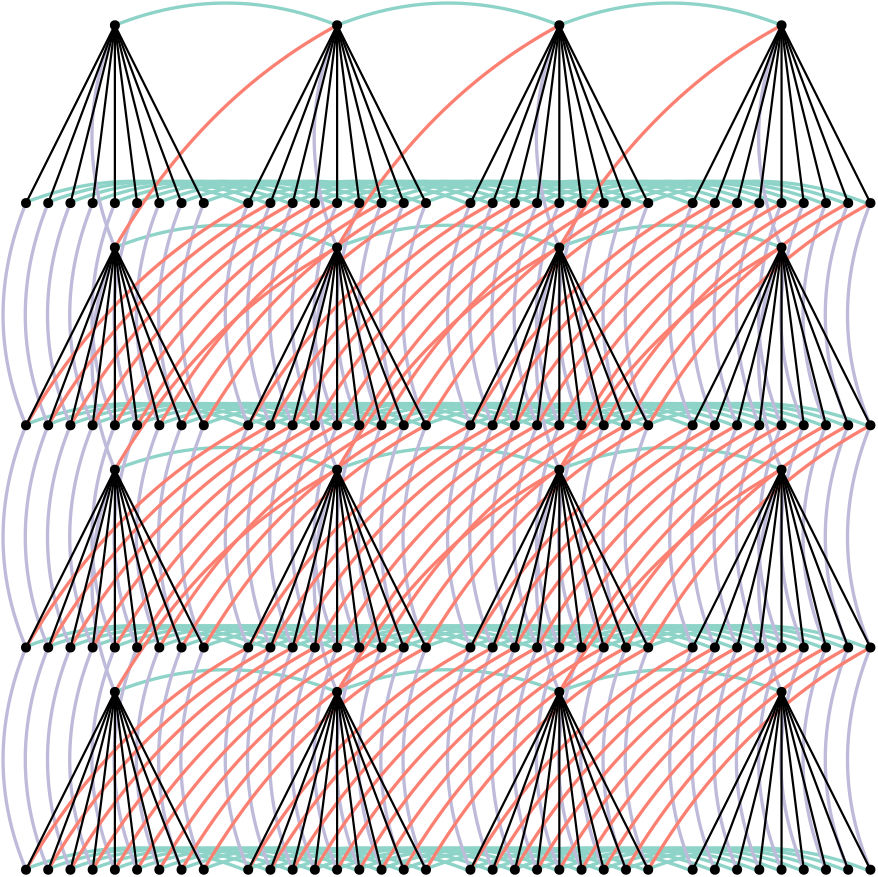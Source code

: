 <?xml version="1.0"?>
<!DOCTYPE ipe SYSTEM "ipe.dtd">
<ipe version="70218" creator="Ipe 7.2.18">
<info created="D:20201026074633" modified="D:20201028055546"/>
<ipestyle name="basic">
<symbol name="arrow/arc(spx)">
<path stroke="sym-stroke" fill="sym-stroke" pen="sym-pen">
0 0 m
-1 0.333 l
-1 -0.333 l
h
</path>
</symbol>
<symbol name="arrow/farc(spx)">
<path stroke="sym-stroke" fill="white" pen="sym-pen">
0 0 m
-1 0.333 l
-1 -0.333 l
h
</path>
</symbol>
<symbol name="arrow/ptarc(spx)">
<path stroke="sym-stroke" fill="sym-stroke" pen="sym-pen">
0 0 m
-1 0.333 l
-0.8 0 l
-1 -0.333 l
h
</path>
</symbol>
<symbol name="arrow/fptarc(spx)">
<path stroke="sym-stroke" fill="white" pen="sym-pen">
0 0 m
-1 0.333 l
-0.8 0 l
-1 -0.333 l
h
</path>
</symbol>
<symbol name="mark/circle(sx)" transformations="translations">
<path fill="sym-stroke">
0.6 0 0 0.6 0 0 e
0.4 0 0 0.4 0 0 e
</path>
</symbol>
<symbol name="mark/disk(sx)" transformations="translations">
<path fill="sym-stroke">
0.6 0 0 0.6 0 0 e
</path>
</symbol>
<symbol name="mark/fdisk(sfx)" transformations="translations">
<group>
<path fill="sym-fill">
0.5 0 0 0.5 0 0 e
</path>
<path fill="sym-stroke" fillrule="eofill">
0.6 0 0 0.6 0 0 e
0.4 0 0 0.4 0 0 e
</path>
</group>
</symbol>
<symbol name="mark/box(sx)" transformations="translations">
<path fill="sym-stroke" fillrule="eofill">
-0.6 -0.6 m
0.6 -0.6 l
0.6 0.6 l
-0.6 0.6 l
h
-0.4 -0.4 m
0.4 -0.4 l
0.4 0.4 l
-0.4 0.4 l
h
</path>
</symbol>
<symbol name="mark/square(sx)" transformations="translations">
<path fill="sym-stroke">
-0.6 -0.6 m
0.6 -0.6 l
0.6 0.6 l
-0.6 0.6 l
h
</path>
</symbol>
<symbol name="mark/fsquare(sfx)" transformations="translations">
<group>
<path fill="sym-fill">
-0.5 -0.5 m
0.5 -0.5 l
0.5 0.5 l
-0.5 0.5 l
h
</path>
<path fill="sym-stroke" fillrule="eofill">
-0.6 -0.6 m
0.6 -0.6 l
0.6 0.6 l
-0.6 0.6 l
h
-0.4 -0.4 m
0.4 -0.4 l
0.4 0.4 l
-0.4 0.4 l
h
</path>
</group>
</symbol>
<symbol name="mark/cross(sx)" transformations="translations">
<group>
<path fill="sym-stroke">
-0.43 -0.57 m
0.57 0.43 l
0.43 0.57 l
-0.57 -0.43 l
h
</path>
<path fill="sym-stroke">
-0.43 0.57 m
0.57 -0.43 l
0.43 -0.57 l
-0.57 0.43 l
h
</path>
</group>
</symbol>
<symbol name="arrow/fnormal(spx)">
<path stroke="sym-stroke" fill="white" pen="sym-pen">
0 0 m
-1 0.333 l
-1 -0.333 l
h
</path>
</symbol>
<symbol name="arrow/pointed(spx)">
<path stroke="sym-stroke" fill="sym-stroke" pen="sym-pen">
0 0 m
-1 0.333 l
-0.8 0 l
-1 -0.333 l
h
</path>
</symbol>
<symbol name="arrow/fpointed(spx)">
<path stroke="sym-stroke" fill="white" pen="sym-pen">
0 0 m
-1 0.333 l
-0.8 0 l
-1 -0.333 l
h
</path>
</symbol>
<symbol name="arrow/linear(spx)">
<path stroke="sym-stroke" pen="sym-pen">
-1 0.333 m
0 0 l
-1 -0.333 l
</path>
</symbol>
<symbol name="arrow/fdouble(spx)">
<path stroke="sym-stroke" fill="white" pen="sym-pen">
0 0 m
-1 0.333 l
-1 -0.333 l
h
-1 0 m
-2 0.333 l
-2 -0.333 l
h
</path>
</symbol>
<symbol name="arrow/double(spx)">
<path stroke="sym-stroke" fill="sym-stroke" pen="sym-pen">
0 0 m
-1 0.333 l
-1 -0.333 l
h
-1 0 m
-2 0.333 l
-2 -0.333 l
h
</path>
</symbol>
<symbol name="arrow/mid-normal(spx)">
<path stroke="sym-stroke" fill="sym-stroke" pen="sym-pen">
0.5 0 m
-0.5 0.333 l
-0.5 -0.333 l
h
</path>
</symbol>
<symbol name="arrow/mid-fnormal(spx)">
<path stroke="sym-stroke" fill="white" pen="sym-pen">
0.5 0 m
-0.5 0.333 l
-0.5 -0.333 l
h
</path>
</symbol>
<symbol name="arrow/mid-pointed(spx)">
<path stroke="sym-stroke" fill="sym-stroke" pen="sym-pen">
0.5 0 m
-0.5 0.333 l
-0.3 0 l
-0.5 -0.333 l
h
</path>
</symbol>
<symbol name="arrow/mid-fpointed(spx)">
<path stroke="sym-stroke" fill="white" pen="sym-pen">
0.5 0 m
-0.5 0.333 l
-0.3 0 l
-0.5 -0.333 l
h
</path>
</symbol>
<symbol name="arrow/mid-double(spx)">
<path stroke="sym-stroke" fill="sym-stroke" pen="sym-pen">
1 0 m
0 0.333 l
0 -0.333 l
h
0 0 m
-1 0.333 l
-1 -0.333 l
h
</path>
</symbol>
<symbol name="arrow/mid-fdouble(spx)">
<path stroke="sym-stroke" fill="white" pen="sym-pen">
1 0 m
0 0.333 l
0 -0.333 l
h
0 0 m
-1 0.333 l
-1 -0.333 l
h
</path>
</symbol>
<pen name="heavier" value="0.8"/>
<pen name="fat" value="1.2"/>
<pen name="ultrafat" value="2"/>
<symbolsize name="large" value="5"/>
<symbolsize name="small" value="2"/>
<symbolsize name="tiny" value="1.1"/>
<arrowsize name="large" value="10"/>
<arrowsize name="small" value="5"/>
<arrowsize name="tiny" value="3"/>
<color name="red" value="1 0 0"/>
<color name="blue" value="0 0 1"/>
<color name="green" value="0 1 0"/>
<color name="yellow" value="1 1 0"/>
<color name="orange" value="1 0.647 0"/>
<color name="gold" value="1 0.843 0"/>
<color name="purple" value="0.627 0.125 0.941"/>
<color name="gray" value="0.745"/>
<color name="brown" value="0.647 0.165 0.165"/>
<color name="navy" value="0 0 0.502"/>
<color name="pink" value="1 0.753 0.796"/>
<color name="seagreen" value="0.18 0.545 0.341"/>
<color name="turquoise" value="0.251 0.878 0.816"/>
<color name="violet" value="0.933 0.51 0.933"/>
<color name="darkblue" value="0 0 0.545"/>
<color name="darkcyan" value="0 0.545 0.545"/>
<color name="darkgray" value="0.663"/>
<color name="darkgreen" value="0 0.392 0"/>
<color name="darkmagenta" value="0.545 0 0.545"/>
<color name="darkorange" value="1 0.549 0"/>
<color name="darkred" value="0.545 0 0"/>
<color name="lightblue" value="0.678 0.847 0.902"/>
<color name="lightcyan" value="0.878 1 1"/>
<color name="lightgray" value="0.827"/>
<color name="lightgreen" value="0.565 0.933 0.565"/>
<color name="lightyellow" value="1 1 0.878"/>
<dashstyle name="dotted" value="[1 3] 0"/>
<dashstyle name="dashed" value="[4] 0"/>
<dashstyle name="dash dotted" value="[4 2 1 2] 0"/>
<dashstyle name="dash dot dotted" value="[4 2 1 2 1 2] 0"/>
<textsize name="large" value="\large"/>
<textsize name="small" value="\small"/>
<textsize name="tiny" value="\tiny"/>
<textsize name="Large" value="\Large"/>
<textsize name="LARGE" value="\LARGE"/>
<textsize name="huge" value="\huge"/>
<textsize name="Huge" value="\Huge"/>
<textsize name="footnote" value="\footnotesize"/>
<textstyle name="center" begin="\begin{center}" end="\end{center}"/>
<textstyle name="itemize" begin="\begin{itemize}" end="\end{itemize}"/>
<textstyle name="item" begin="\begin{itemize}\item{}" end="\end{itemize}"/>
<gridsize name="4 pts" value="4"/>
<gridsize name="8 pts (~3 mm)" value="8"/>
<gridsize name="16 pts (~6 mm)" value="16"/>
<gridsize name="32 pts (~12 mm)" value="32"/>
<gridsize name="10 pts (~3.5 mm)" value="10"/>
<gridsize name="20 pts (~7 mm)" value="20"/>
<gridsize name="14 pts (~5 mm)" value="14"/>
<gridsize name="28 pts (~10 mm)" value="28"/>
<gridsize name="56 pts (~20 mm)" value="56"/>
<anglesize name="90 deg" value="90"/>
<anglesize name="60 deg" value="60"/>
<anglesize name="45 deg" value="45"/>
<anglesize name="30 deg" value="30"/>
<anglesize name="22.5 deg" value="22.5"/>
<opacity name="10%" value="0.1"/>
<opacity name="30%" value="0.3"/>
<opacity name="50%" value="0.5"/>
<opacity name="75%" value="0.75"/>
<tiling name="falling" angle="-60" step="4" width="1"/>
<tiling name="rising" angle="30" step="4" width="1"/>
</ipestyle>
<ipestyle name="brew">
<pen name="fattyfatfat" value="4"/>
<color name="aliceblue" value="0.941 0.973 1"/>
<color name="brew1" value="0.552 0.827 0.78"/>
<color name="brew2" value="1 1 0.701"/>
<color name="brew3" value="0.745 0.729 0.854"/>
<color name="brew4" value="0.984 0.501 0.447"/>
<color name="brew5" value="0.501 0.694 0.827"/>
<color name="brew6" value="0.992 0.705 0.384"/>
<color name="brew7" value="0.701 0.87 0.411"/>
<color name="brew8" value="0.988 0.803 0.898"/>
</ipestyle>
<page>
<layer name="S*Q"/>
<layer name="horizontal"/>
<layer name="vertical"/>
<layer name="diagonal"/>
<view layers="S*Q horizontal vertical diagonal" active="diagonal"/>
<path layer="horizontal" matrix="1 0 0 1 -33.136 -64.152" stroke="brew1" pen="fat">
96 704 m
136 720
176 704 c
</path>
<path stroke="brew1" pen="fat">
96 704 m
136 720
176 704 c
</path>
<path matrix="1 0 0 1 80 0" stroke="brew1" pen="fat">
96 704 m
136 720
176 704 c
</path>
<path matrix="1 0 0 1 160 0" stroke="brew1" pen="fat">
96 704 m
136 720
176 704 c
</path>
<path matrix="1 0 0 1 0 -80" stroke="brew1" pen="fat">
96 704 m
136 720
176 704 c
</path>
<path matrix="1 0 0 1 80 -80" stroke="brew1" pen="fat">
96 704 m
136 720
176 704 c
</path>
<path matrix="1 0 0 1 160 -80" stroke="brew1" pen="fat">
96 704 m
136 720
176 704 c
</path>
<path matrix="1 0 0 1 0 -160" stroke="brew1" pen="fat">
96 704 m
136 720
176 704 c
</path>
<path matrix="1 0 0 1 80 -160" stroke="brew1" pen="fat">
96 704 m
136 720
176 704 c
</path>
<path matrix="1 0 0 1 160 -160" stroke="brew1" pen="fat">
96 704 m
136 720
176 704 c
</path>
<path matrix="1 0 0 1 -25.136 -64.152" stroke="brew1" pen="fat">
96 704 m
136 720
176 704 c
</path>
<path matrix="1 0 0 1 -17.136 -64.152" stroke="brew1" pen="fat">
96 704 m
136 720
176 704 c
</path>
<path matrix="1 0 0 1 -9.136 -64.152" stroke="brew1" pen="fat">
96 704 m
136 720
176 704 c
</path>
<path matrix="1 0 0 1 -1.136 -64.152" stroke="brew1" pen="fat">
96 704 m
136 720
176 704 c
</path>
<path matrix="1 0 0 1 6.864 -64.152" stroke="brew1" pen="fat">
96 704 m
136 720
176 704 c
</path>
<path matrix="1 0 0 1 14.864 -64.152" stroke="brew1" pen="fat">
96 704 m
136 720
176 704 c
</path>
<path matrix="1 0 0 1 22.864 -64.152" stroke="brew1" pen="fat">
96 704 m
136 720
176 704 c
</path>
<path matrix="1 0 0 1 30.864 -64.152" stroke="brew1" pen="fat">
96 704 m
136 720
176 704 c
</path>
<path matrix="1 0 0 1 46.864 -64.152" stroke="brew1" pen="fat">
96 704 m
136 720
176 704 c
</path>
<path matrix="1 0 0 1 54.864 -64.152" stroke="brew1" pen="fat">
96 704 m
136 720
176 704 c
</path>
<path matrix="1 0 0 1 62.864 -64.152" stroke="brew1" pen="fat">
96 704 m
136 720
176 704 c
</path>
<path matrix="1 0 0 1 70.864 -64.152" stroke="brew1" pen="fat">
96 704 m
136 720
176 704 c
</path>
<path matrix="1 0 0 1 78.864 -64.152" stroke="brew1" pen="fat">
96 704 m
136 720
176 704 c
</path>
<path matrix="1 0 0 1 86.864 -64.152" stroke="brew1" pen="fat">
96 704 m
136 720
176 704 c
</path>
<path matrix="1 0 0 1 94.864 -64.152" stroke="brew1" pen="fat">
96 704 m
136 720
176 704 c
</path>
<path matrix="1 0 0 1 102.864 -64.152" stroke="brew1" pen="fat">
96 704 m
136 720
176 704 c
</path>
<path matrix="1 0 0 1 110.864 -64.152" stroke="brew1" pen="fat">
96 704 m
136 720
176 704 c
</path>
<path matrix="1 0 0 1 126.864 -64.152" stroke="brew1" pen="fat">
96 704 m
136 720
176 704 c
</path>
<path matrix="1 0 0 1 134.864 -64.152" stroke="brew1" pen="fat">
96 704 m
136 720
176 704 c
</path>
<path matrix="1 0 0 1 142.864 -64.152" stroke="brew1" pen="fat">
96 704 m
136 720
176 704 c
</path>
<path matrix="1 0 0 1 150.864 -64.152" stroke="brew1" pen="fat">
96 704 m
136 720
176 704 c
</path>
<path matrix="1 0 0 1 158.864 -64.152" stroke="brew1" pen="fat">
96 704 m
136 720
176 704 c
</path>
<path matrix="1 0 0 1 166.864 -64.152" stroke="brew1" pen="fat">
96 704 m
136 720
176 704 c
</path>
<path matrix="1 0 0 1 174.864 -64.152" stroke="brew1" pen="fat">
96 704 m
136 720
176 704 c
</path>
<path matrix="1 0 0 1 182.864 -64.152" stroke="brew1" pen="fat">
96 704 m
136 720
176 704 c
</path>
<path matrix="1 0 0 1 190.864 -64.152" stroke="brew1" pen="fat">
96 704 m
136 720
176 704 c
</path>
<path matrix="1 0 0 1 -33.136 -144.152" stroke="brew1" pen="fat">
96 704 m
136 720
176 704 c
</path>
<path matrix="1 0 0 1 -25.136 -144.152" stroke="brew1" pen="fat">
96 704 m
136 720
176 704 c
</path>
<path matrix="1 0 0 1 -17.136 -144.152" stroke="brew1" pen="fat">
96 704 m
136 720
176 704 c
</path>
<path matrix="1 0 0 1 -9.136 -144.152" stroke="brew1" pen="fat">
96 704 m
136 720
176 704 c
</path>
<path matrix="1 0 0 1 -1.136 -144.152" stroke="brew1" pen="fat">
96 704 m
136 720
176 704 c
</path>
<path matrix="1 0 0 1 6.864 -144.152" stroke="brew1" pen="fat">
96 704 m
136 720
176 704 c
</path>
<path matrix="1 0 0 1 14.864 -144.152" stroke="brew1" pen="fat">
96 704 m
136 720
176 704 c
</path>
<path matrix="1 0 0 1 22.864 -144.152" stroke="brew1" pen="fat">
96 704 m
136 720
176 704 c
</path>
<path matrix="1 0 0 1 30.864 -144.152" stroke="brew1" pen="fat">
96 704 m
136 720
176 704 c
</path>
<path matrix="1 0 0 1 46.864 -144.152" stroke="brew1" pen="fat">
96 704 m
136 720
176 704 c
</path>
<path matrix="1 0 0 1 54.864 -144.152" stroke="brew1" pen="fat">
96 704 m
136 720
176 704 c
</path>
<path matrix="1 0 0 1 62.864 -144.152" stroke="brew1" pen="fat">
96 704 m
136 720
176 704 c
</path>
<path matrix="1 0 0 1 70.864 -144.152" stroke="brew1" pen="fat">
96 704 m
136 720
176 704 c
</path>
<path matrix="1 0 0 1 78.864 -144.152" stroke="brew1" pen="fat">
96 704 m
136 720
176 704 c
</path>
<path matrix="1 0 0 1 86.864 -144.152" stroke="brew1" pen="fat">
96 704 m
136 720
176 704 c
</path>
<path matrix="1 0 0 1 94.864 -144.152" stroke="brew1" pen="fat">
96 704 m
136 720
176 704 c
</path>
<path matrix="1 0 0 1 102.864 -144.152" stroke="brew1" pen="fat">
96 704 m
136 720
176 704 c
</path>
<path matrix="1 0 0 1 110.864 -144.152" stroke="brew1" pen="fat">
96 704 m
136 720
176 704 c
</path>
<path matrix="1 0 0 1 126.864 -144.152" stroke="brew1" pen="fat">
96 704 m
136 720
176 704 c
</path>
<path matrix="1 0 0 1 134.864 -144.152" stroke="brew1" pen="fat">
96 704 m
136 720
176 704 c
</path>
<path matrix="1 0 0 1 142.864 -144.152" stroke="brew1" pen="fat">
96 704 m
136 720
176 704 c
</path>
<path matrix="1 0 0 1 150.864 -144.152" stroke="brew1" pen="fat">
96 704 m
136 720
176 704 c
</path>
<path matrix="1 0 0 1 158.864 -144.152" stroke="brew1" pen="fat">
96 704 m
136 720
176 704 c
</path>
<path matrix="1 0 0 1 166.864 -144.152" stroke="brew1" pen="fat">
96 704 m
136 720
176 704 c
</path>
<path matrix="1 0 0 1 174.864 -144.152" stroke="brew1" pen="fat">
96 704 m
136 720
176 704 c
</path>
<path matrix="1 0 0 1 182.864 -144.152" stroke="brew1" pen="fat">
96 704 m
136 720
176 704 c
</path>
<path matrix="1 0 0 1 190.864 -144.152" stroke="brew1" pen="fat">
96 704 m
136 720
176 704 c
</path>
<path matrix="1 0 0 1 -33.136 -224.152" stroke="brew1" pen="fat">
96 704 m
136 720
176 704 c
</path>
<path matrix="1 0 0 1 -25.136 -224.152" stroke="brew1" pen="fat">
96 704 m
136 720
176 704 c
</path>
<path matrix="1 0 0 1 -17.136 -224.152" stroke="brew1" pen="fat">
96 704 m
136 720
176 704 c
</path>
<path matrix="1 0 0 1 -9.136 -224.152" stroke="brew1" pen="fat">
96 704 m
136 720
176 704 c
</path>
<path matrix="1 0 0 1 -1.136 -224.152" stroke="brew1" pen="fat">
96 704 m
136 720
176 704 c
</path>
<path matrix="1 0 0 1 6.864 -224.152" stroke="brew1" pen="fat">
96 704 m
136 720
176 704 c
</path>
<path matrix="1 0 0 1 14.864 -224.152" stroke="brew1" pen="fat">
96 704 m
136 720
176 704 c
</path>
<path matrix="1 0 0 1 22.864 -224.152" stroke="brew1" pen="fat">
96 704 m
136 720
176 704 c
</path>
<path matrix="1 0 0 1 30.864 -224.152" stroke="brew1" pen="fat">
96 704 m
136 720
176 704 c
</path>
<path matrix="1 0 0 1 46.864 -224.152" stroke="brew1" pen="fat">
96 704 m
136 720
176 704 c
</path>
<path matrix="1 0 0 1 54.864 -224.152" stroke="brew1" pen="fat">
96 704 m
136 720
176 704 c
</path>
<path matrix="1 0 0 1 62.864 -224.152" stroke="brew1" pen="fat">
96 704 m
136 720
176 704 c
</path>
<path matrix="1 0 0 1 70.864 -224.152" stroke="brew1" pen="fat">
96 704 m
136 720
176 704 c
</path>
<path matrix="1 0 0 1 78.864 -224.152" stroke="brew1" pen="fat">
96 704 m
136 720
176 704 c
</path>
<path matrix="1 0 0 1 86.864 -224.152" stroke="brew1" pen="fat">
96 704 m
136 720
176 704 c
</path>
<path matrix="1 0 0 1 94.864 -224.152" stroke="brew1" pen="fat">
96 704 m
136 720
176 704 c
</path>
<path matrix="1 0 0 1 102.864 -224.152" stroke="brew1" pen="fat">
96 704 m
136 720
176 704 c
</path>
<path matrix="1 0 0 1 110.864 -224.152" stroke="brew1" pen="fat">
96 704 m
136 720
176 704 c
</path>
<path matrix="1 0 0 1 126.864 -224.152" stroke="brew1" pen="fat">
96 704 m
136 720
176 704 c
</path>
<path matrix="1 0 0 1 134.864 -224.152" stroke="brew1" pen="fat">
96 704 m
136 720
176 704 c
</path>
<path matrix="1 0 0 1 142.864 -224.152" stroke="brew1" pen="fat">
96 704 m
136 720
176 704 c
</path>
<path matrix="1 0 0 1 150.864 -224.152" stroke="brew1" pen="fat">
96 704 m
136 720
176 704 c
</path>
<path matrix="1 0 0 1 158.864 -224.152" stroke="brew1" pen="fat">
96 704 m
136 720
176 704 c
</path>
<path matrix="1 0 0 1 166.864 -224.152" stroke="brew1" pen="fat">
96 704 m
136 720
176 704 c
</path>
<path matrix="1 0 0 1 174.864 -224.152" stroke="brew1" pen="fat">
96 704 m
136 720
176 704 c
</path>
<path matrix="1 0 0 1 182.864 -224.152" stroke="brew1" pen="fat">
96 704 m
136 720
176 704 c
</path>
<path matrix="1 0 0 1 190.864 -224.152" stroke="brew1" pen="fat">
96 704 m
136 720
176 704 c
</path>
<path matrix="1 0 0 1 -33.136 -304.152" stroke="brew1" pen="fat">
96 704 m
136 720
176 704 c
</path>
<path matrix="1 0 0 1 -25.136 -304.152" stroke="brew1" pen="fat">
96 704 m
136 720
176 704 c
</path>
<path matrix="1 0 0 1 -17.136 -304.152" stroke="brew1" pen="fat">
96 704 m
136 720
176 704 c
</path>
<path matrix="1 0 0 1 -9.136 -304.152" stroke="brew1" pen="fat">
96 704 m
136 720
176 704 c
</path>
<path matrix="1 0 0 1 -1.136 -304.152" stroke="brew1" pen="fat">
96 704 m
136 720
176 704 c
</path>
<path matrix="1 0 0 1 6.864 -304.152" stroke="brew1" pen="fat">
96 704 m
136 720
176 704 c
</path>
<path matrix="1 0 0 1 14.864 -304.152" stroke="brew1" pen="fat">
96 704 m
136 720
176 704 c
</path>
<path matrix="1 0 0 1 22.864 -304.152" stroke="brew1" pen="fat">
96 704 m
136 720
176 704 c
</path>
<path matrix="1 0 0 1 30.864 -304.152" stroke="brew1" pen="fat">
96 704 m
136 720
176 704 c
</path>
<path matrix="1 0 0 1 46.864 -304.152" stroke="brew1" pen="fat">
96 704 m
136 720
176 704 c
</path>
<path matrix="1 0 0 1 54.864 -304.152" stroke="brew1" pen="fat">
96 704 m
136 720
176 704 c
</path>
<path matrix="1 0 0 1 62.864 -304.152" stroke="brew1" pen="fat">
96 704 m
136 720
176 704 c
</path>
<path matrix="1 0 0 1 70.864 -304.152" stroke="brew1" pen="fat">
96 704 m
136 720
176 704 c
</path>
<path matrix="1 0 0 1 78.864 -304.152" stroke="brew1" pen="fat">
96 704 m
136 720
176 704 c
</path>
<path matrix="1 0 0 1 86.864 -304.152" stroke="brew1" pen="fat">
96 704 m
136 720
176 704 c
</path>
<path matrix="1 0 0 1 94.864 -304.152" stroke="brew1" pen="fat">
96 704 m
136 720
176 704 c
</path>
<path matrix="1 0 0 1 102.864 -304.152" stroke="brew1" pen="fat">
96 704 m
136 720
176 704 c
</path>
<path matrix="1 0 0 1 110.864 -304.152" stroke="brew1" pen="fat">
96 704 m
136 720
176 704 c
</path>
<path matrix="1 0 0 1 126.864 -304.152" stroke="brew1" pen="fat">
96 704 m
136 720
176 704 c
</path>
<path matrix="1 0 0 1 134.864 -304.152" stroke="brew1" pen="fat">
96 704 m
136 720
176 704 c
</path>
<path matrix="1 0 0 1 142.864 -304.152" stroke="brew1" pen="fat">
96 704 m
136 720
176 704 c
</path>
<path matrix="1 0 0 1 150.864 -304.152" stroke="brew1" pen="fat">
96 704 m
136 720
176 704 c
</path>
<path matrix="1 0 0 1 158.864 -304.152" stroke="brew1" pen="fat">
96 704 m
136 720
176 704 c
</path>
<path matrix="1 0 0 1 166.864 -304.152" stroke="brew1" pen="fat">
96 704 m
136 720
176 704 c
</path>
<path matrix="1 0 0 1 174.864 -304.152" stroke="brew1" pen="fat">
96 704 m
136 720
176 704 c
</path>
<path matrix="1 0 0 1 182.864 -304.152" stroke="brew1" pen="fat">
96 704 m
136 720
176 704 c
</path>
<path matrix="1 0 0 1 190.864 -304.152" stroke="brew1" pen="fat">
96 704 m
136 720
176 704 c
</path>
<path matrix="1 0 0 1 0 -240" stroke="brew1" pen="fat">
96 704 m
136 720
176 704 c
</path>
<path matrix="1 0 0 1 80 -240" stroke="brew1" pen="fat">
96 704 m
136 720
176 704 c
</path>
<path matrix="1 0 0 1 160 -240" stroke="brew1" pen="fat">
96 704 m
136 720
176 704 c
</path>
<path layer="vertical" stroke="brew3" pen="fat">
64 640 m
47.4845 599.285
64 560 c
</path>
<path matrix="1 0 0 1 0 -80" stroke="brew3" pen="fat">
64 640 m
47.4845 599.285
64 560 c
</path>
<path matrix="1 0 0 1 0 -160" stroke="brew3" pen="fat">
64 640 m
47.4845 599.285
64 560 c
</path>
<path matrix="1 0 0 1 8 0" stroke="brew3" pen="fat">
64 640 m
47.4845 599.285
64 560 c
</path>
<path matrix="1 0 0 1 8 -80" stroke="brew3" pen="fat">
64 640 m
47.4845 599.285
64 560 c
</path>
<path matrix="1 0 0 1 8 -160" stroke="brew3" pen="fat">
64 640 m
47.4845 599.285
64 560 c
</path>
<path matrix="1 0 0 1 16 0" stroke="brew3" pen="fat">
64 640 m
47.4845 599.285
64 560 c
</path>
<path matrix="1 0 0 1 16 -80" stroke="brew3" pen="fat">
64 640 m
47.4845 599.285
64 560 c
</path>
<path matrix="1 0 0 1 16 -160" stroke="brew3" pen="fat">
64 640 m
47.4845 599.285
64 560 c
</path>
<path matrix="1 0 0 1 24 0" stroke="brew3" pen="fat">
64 640 m
47.4845 599.285
64 560 c
</path>
<path matrix="1 0 0 1 24 -80" stroke="brew3" pen="fat">
64 640 m
47.4845 599.285
64 560 c
</path>
<path matrix="1 0 0 1 24 -160" stroke="brew3" pen="fat">
64 640 m
47.4845 599.285
64 560 c
</path>
<path matrix="1 0 0 1 32 0" stroke="brew3" pen="fat">
64 640 m
47.4845 599.285
64 560 c
</path>
<path matrix="1 0 0 1 32 -80" stroke="brew3" pen="fat">
64 640 m
47.4845 599.285
64 560 c
</path>
<path matrix="1 0 0 1 32 -160" stroke="brew3" pen="fat">
64 640 m
47.4845 599.285
64 560 c
</path>
<path matrix="1 0 0 1 32 -16" stroke="brew3" pen="fat">
64 640 m
47.4845 599.285
64 560 c
</path>
<path matrix="1 0 0 1 32 -96" stroke="brew3" pen="fat">
64 640 m
47.4845 599.285
64 560 c
</path>
<path matrix="1 0 0 1 32 64" stroke="brew3" pen="fat">
64 640 m
47.4845 599.285
64 560 c
</path>
<path matrix="1 0 0 1 40 0" stroke="brew3" pen="fat">
64 640 m
47.4845 599.285
64 560 c
</path>
<path matrix="1 0 0 1 40 -80" stroke="brew3" pen="fat">
64 640 m
47.4845 599.285
64 560 c
</path>
<path matrix="1 0 0 1 40 -160" stroke="brew3" pen="fat">
64 640 m
47.4845 599.285
64 560 c
</path>
<path matrix="1 0 0 1 48 0" stroke="brew3" pen="fat">
64 640 m
47.4845 599.285
64 560 c
</path>
<path matrix="1 0 0 1 48 -80" stroke="brew3" pen="fat">
64 640 m
47.4845 599.285
64 560 c
</path>
<path matrix="1 0 0 1 48 -160" stroke="brew3" pen="fat">
64 640 m
47.4845 599.285
64 560 c
</path>
<path matrix="1 0 0 1 56 0" stroke="brew3" pen="fat">
64 640 m
47.4845 599.285
64 560 c
</path>
<path matrix="1 0 0 1 56 -80" stroke="brew3" pen="fat">
64 640 m
47.4845 599.285
64 560 c
</path>
<path matrix="1 0 0 1 56 -160" stroke="brew3" pen="fat">
64 640 m
47.4845 599.285
64 560 c
</path>
<path matrix="1 0 0 1 64 0" stroke="brew3" pen="fat">
64 640 m
47.4845 599.285
64 560 c
</path>
<path matrix="1 0 0 1 64 -80" stroke="brew3" pen="fat">
64 640 m
47.4845 599.285
64 560 c
</path>
<path matrix="1 0 0 1 64 -160" stroke="brew3" pen="fat">
64 640 m
47.4845 599.285
64 560 c
</path>
<path matrix="1 0 0 1 80 0" stroke="brew3" pen="fat">
64 640 m
47.4845 599.285
64 560 c
</path>
<path matrix="1 0 0 1 80 -80" stroke="brew3" pen="fat">
64 640 m
47.4845 599.285
64 560 c
</path>
<path matrix="1 0 0 1 80 -160" stroke="brew3" pen="fat">
64 640 m
47.4845 599.285
64 560 c
</path>
<path matrix="1 0 0 1 88 0" stroke="brew3" pen="fat">
64 640 m
47.4845 599.285
64 560 c
</path>
<path matrix="1 0 0 1 88 -80" stroke="brew3" pen="fat">
64 640 m
47.4845 599.285
64 560 c
</path>
<path matrix="1 0 0 1 88 -160" stroke="brew3" pen="fat">
64 640 m
47.4845 599.285
64 560 c
</path>
<path matrix="1 0 0 1 96 0" stroke="brew3" pen="fat">
64 640 m
47.4845 599.285
64 560 c
</path>
<path matrix="1 0 0 1 96 -80" stroke="brew3" pen="fat">
64 640 m
47.4845 599.285
64 560 c
</path>
<path matrix="1 0 0 1 96 -160" stroke="brew3" pen="fat">
64 640 m
47.4845 599.285
64 560 c
</path>
<path matrix="1 0 0 1 104 0" stroke="brew3" pen="fat">
64 640 m
47.4845 599.285
64 560 c
</path>
<path matrix="1 0 0 1 104 -80" stroke="brew3" pen="fat">
64 640 m
47.4845 599.285
64 560 c
</path>
<path matrix="1 0 0 1 104 -160" stroke="brew3" pen="fat">
64 640 m
47.4845 599.285
64 560 c
</path>
<path matrix="1 0 0 1 112 0" stroke="brew3" pen="fat">
64 640 m
47.4845 599.285
64 560 c
</path>
<path matrix="1 0 0 1 112 -80" stroke="brew3" pen="fat">
64 640 m
47.4845 599.285
64 560 c
</path>
<path matrix="1 0 0 1 112 -160" stroke="brew3" pen="fat">
64 640 m
47.4845 599.285
64 560 c
</path>
<path matrix="1 0 0 1 112 -16" stroke="brew3" pen="fat">
64 640 m
47.4845 599.285
64 560 c
</path>
<path matrix="1 0 0 1 112 -96" stroke="brew3" pen="fat">
64 640 m
47.4845 599.285
64 560 c
</path>
<path matrix="1 0 0 1 112 64" stroke="brew3" pen="fat">
64 640 m
47.4845 599.285
64 560 c
</path>
<path matrix="1 0 0 1 120 0" stroke="brew3" pen="fat">
64 640 m
47.4845 599.285
64 560 c
</path>
<path matrix="1 0 0 1 120 -80" stroke="brew3" pen="fat">
64 640 m
47.4845 599.285
64 560 c
</path>
<path matrix="1 0 0 1 120 -160" stroke="brew3" pen="fat">
64 640 m
47.4845 599.285
64 560 c
</path>
<path matrix="1 0 0 1 128 0" stroke="brew3" pen="fat">
64 640 m
47.4845 599.285
64 560 c
</path>
<path matrix="1 0 0 1 128 -80" stroke="brew3" pen="fat">
64 640 m
47.4845 599.285
64 560 c
</path>
<path matrix="1 0 0 1 128 -160" stroke="brew3" pen="fat">
64 640 m
47.4845 599.285
64 560 c
</path>
<path matrix="1 0 0 1 136 0" stroke="brew3" pen="fat">
64 640 m
47.4845 599.285
64 560 c
</path>
<path matrix="1 0 0 1 136 -80" stroke="brew3" pen="fat">
64 640 m
47.4845 599.285
64 560 c
</path>
<path matrix="1 0 0 1 136 -160" stroke="brew3" pen="fat">
64 640 m
47.4845 599.285
64 560 c
</path>
<path matrix="1 0 0 1 144 0" stroke="brew3" pen="fat">
64 640 m
47.4845 599.285
64 560 c
</path>
<path matrix="1 0 0 1 144 -80" stroke="brew3" pen="fat">
64 640 m
47.4845 599.285
64 560 c
</path>
<path matrix="1 0 0 1 144 -160" stroke="brew3" pen="fat">
64 640 m
47.4845 599.285
64 560 c
</path>
<path matrix="1 0 0 1 160 0" stroke="brew3" pen="fat">
64 640 m
47.4845 599.285
64 560 c
</path>
<path matrix="1 0 0 1 160 -80" stroke="brew3" pen="fat">
64 640 m
47.4845 599.285
64 560 c
</path>
<path matrix="1 0 0 1 160 -160" stroke="brew3" pen="fat">
64 640 m
47.4845 599.285
64 560 c
</path>
<path matrix="1 0 0 1 168 0" stroke="brew3" pen="fat">
64 640 m
47.4845 599.285
64 560 c
</path>
<path matrix="1 0 0 1 168 -80" stroke="brew3" pen="fat">
64 640 m
47.4845 599.285
64 560 c
</path>
<path matrix="1 0 0 1 168 -160" stroke="brew3" pen="fat">
64 640 m
47.4845 599.285
64 560 c
</path>
<path matrix="1 0 0 1 176 0" stroke="brew3" pen="fat">
64 640 m
47.4845 599.285
64 560 c
</path>
<path matrix="1 0 0 1 176 -80" stroke="brew3" pen="fat">
64 640 m
47.4845 599.285
64 560 c
</path>
<path matrix="1 0 0 1 176 -160" stroke="brew3" pen="fat">
64 640 m
47.4845 599.285
64 560 c
</path>
<path matrix="1 0 0 1 184 0" stroke="brew3" pen="fat">
64 640 m
47.4845 599.285
64 560 c
</path>
<path matrix="1 0 0 1 184 -80" stroke="brew3" pen="fat">
64 640 m
47.4845 599.285
64 560 c
</path>
<path matrix="1 0 0 1 184 -160" stroke="brew3" pen="fat">
64 640 m
47.4845 599.285
64 560 c
</path>
<path matrix="1 0 0 1 192 0" stroke="brew3" pen="fat">
64 640 m
47.4845 599.285
64 560 c
</path>
<path matrix="1 0 0 1 192 -80" stroke="brew3" pen="fat">
64 640 m
47.4845 599.285
64 560 c
</path>
<path matrix="1 0 0 1 192 -160" stroke="brew3" pen="fat">
64 640 m
47.4845 599.285
64 560 c
</path>
<path matrix="1 0 0 1 192 -16" stroke="brew3" pen="fat">
64 640 m
47.4845 599.285
64 560 c
</path>
<path matrix="1 0 0 1 192 -96" stroke="brew3" pen="fat">
64 640 m
47.4845 599.285
64 560 c
</path>
<path matrix="1 0 0 1 192 64" stroke="brew3" pen="fat">
64 640 m
47.4845 599.285
64 560 c
</path>
<path matrix="1 0 0 1 200 0" stroke="brew3" pen="fat">
64 640 m
47.4845 599.285
64 560 c
</path>
<path matrix="1 0 0 1 200 -80" stroke="brew3" pen="fat">
64 640 m
47.4845 599.285
64 560 c
</path>
<path matrix="1 0 0 1 200 -160" stroke="brew3" pen="fat">
64 640 m
47.4845 599.285
64 560 c
</path>
<path matrix="1 0 0 1 208 0" stroke="brew3" pen="fat">
64 640 m
47.4845 599.285
64 560 c
</path>
<path matrix="1 0 0 1 208 -80" stroke="brew3" pen="fat">
64 640 m
47.4845 599.285
64 560 c
</path>
<path matrix="1 0 0 1 208 -160" stroke="brew3" pen="fat">
64 640 m
47.4845 599.285
64 560 c
</path>
<path matrix="1 0 0 1 216 0" stroke="brew3" pen="fat">
64 640 m
47.4845 599.285
64 560 c
</path>
<path matrix="1 0 0 1 216 -80" stroke="brew3" pen="fat">
64 640 m
47.4845 599.285
64 560 c
</path>
<path matrix="1 0 0 1 216 -160" stroke="brew3" pen="fat">
64 640 m
47.4845 599.285
64 560 c
</path>
<path matrix="1 0 0 1 224 0" stroke="brew3" pen="fat">
64 640 m
47.4845 599.285
64 560 c
</path>
<path matrix="1 0 0 1 224 -80" stroke="brew3" pen="fat">
64 640 m
47.4845 599.285
64 560 c
</path>
<path matrix="1 0 0 1 224 -160" stroke="brew3" pen="fat">
64 640 m
47.4845 599.285
64 560 c
</path>
<path matrix="1 0 0 1 240 0" stroke="brew3" pen="fat">
64 640 m
47.4845 599.285
64 560 c
</path>
<path matrix="1 0 0 1 240 -80" stroke="brew3" pen="fat">
64 640 m
47.4845 599.285
64 560 c
</path>
<path matrix="1 0 0 1 240 -160" stroke="brew3" pen="fat">
64 640 m
47.4845 599.285
64 560 c
</path>
<path matrix="1 0 0 1 248 0" stroke="brew3" pen="fat">
64 640 m
47.4845 599.285
64 560 c
</path>
<path matrix="1 0 0 1 248 -80" stroke="brew3" pen="fat">
64 640 m
47.4845 599.285
64 560 c
</path>
<path matrix="1 0 0 1 248 -160" stroke="brew3" pen="fat">
64 640 m
47.4845 599.285
64 560 c
</path>
<path matrix="1 0 0 1 256 0" stroke="brew3" pen="fat">
64 640 m
47.4845 599.285
64 560 c
</path>
<path matrix="1 0 0 1 256 -80" stroke="brew3" pen="fat">
64 640 m
47.4845 599.285
64 560 c
</path>
<path matrix="1 0 0 1 256 -160" stroke="brew3" pen="fat">
64 640 m
47.4845 599.285
64 560 c
</path>
<path matrix="1 0 0 1 264 0" stroke="brew3" pen="fat">
64 640 m
47.4845 599.285
64 560 c
</path>
<path matrix="1 0 0 1 264 -80" stroke="brew3" pen="fat">
64 640 m
47.4845 599.285
64 560 c
</path>
<path matrix="1 0 0 1 264 -160" stroke="brew3" pen="fat">
64 640 m
47.4845 599.285
64 560 c
</path>
<path matrix="1 0 0 1 272 0" stroke="brew3" pen="fat">
64 640 m
47.4845 599.285
64 560 c
</path>
<path matrix="1 0 0 1 272 -80" stroke="brew3" pen="fat">
64 640 m
47.4845 599.285
64 560 c
</path>
<path matrix="1 0 0 1 272 -160" stroke="brew3" pen="fat">
64 640 m
47.4845 599.285
64 560 c
</path>
<path matrix="1 0 0 1 272 -16" stroke="brew3" pen="fat">
64 640 m
47.4845 599.285
64 560 c
</path>
<path matrix="1 0 0 1 272 -96" stroke="brew3" pen="fat">
64 640 m
47.4845 599.285
64 560 c
</path>
<path matrix="1 0 0 1 272 64" stroke="brew3" pen="fat">
64 640 m
47.4845 599.285
64 560 c
</path>
<path matrix="1 0 0 1 280 0" stroke="brew3" pen="fat">
64 640 m
47.4845 599.285
64 560 c
</path>
<path matrix="1 0 0 1 280 -80" stroke="brew3" pen="fat">
64 640 m
47.4845 599.285
64 560 c
</path>
<path matrix="1 0 0 1 280 -160" stroke="brew3" pen="fat">
64 640 m
47.4845 599.285
64 560 c
</path>
<path matrix="1 0 0 1 288 0" stroke="brew3" pen="fat">
64 640 m
47.4845 599.285
64 560 c
</path>
<path matrix="1 0 0 1 288 -80" stroke="brew3" pen="fat">
64 640 m
47.4845 599.285
64 560 c
</path>
<path matrix="1 0 0 1 288 -160" stroke="brew3" pen="fat">
64 640 m
47.4845 599.285
64 560 c
</path>
<path matrix="1 0 0 1 296 0" stroke="brew3" pen="fat">
64 640 m
47.4845 599.285
64 560 c
</path>
<path matrix="1 0 0 1 296 -80" stroke="brew3" pen="fat">
64 640 m
47.4845 599.285
64 560 c
</path>
<path matrix="1 0 0 1 296 -160" stroke="brew3" pen="fat">
64 640 m
47.4845 599.285
64 560 c
</path>
<path matrix="1 0 0 1 304 0" stroke="brew3" pen="fat">
64 640 m
47.4845 599.285
64 560 c
</path>
<path matrix="1 0 0 1 304 -80" stroke="brew3" pen="fat">
64 640 m
47.4845 599.285
64 560 c
</path>
<path matrix="1 0 0 1 304 -160" stroke="brew3" pen="fat">
64 640 m
47.4845 599.285
64 560 c
</path>
<path layer="diagonal" matrix="-1 0 0 1 512 0" stroke="brew4" pen="fat">
176 704 m
224.555 677.761
256 624 c
</path>
<path matrix="-1 0 0 1 544 -64" stroke="brew4" pen="fat">
176 704 m
224.555 677.761
256 624 c
</path>
<path matrix="-1 0 0 1 536 -64" stroke="brew4" pen="fat">
176 704 m
224.555 677.761
256 624 c
</path>
<path matrix="-1 0 0 1 528 -64" stroke="brew4" pen="fat">
176 704 m
224.555 677.761
256 624 c
</path>
<path matrix="-1 0 0 1 520 -64" stroke="brew4" pen="fat">
176 704 m
224.555 677.761
256 624 c
</path>
<path matrix="-1 0 0 1 512 -64" stroke="brew4" pen="fat">
176 704 m
224.555 677.761
256 624 c
</path>
<path matrix="-1 0 0 1 504 -64" stroke="brew4" pen="fat">
176 704 m
224.555 677.761
256 624 c
</path>
<path matrix="-1 0 0 1 496 -64" stroke="brew4" pen="fat">
176 704 m
224.555 677.761
256 624 c
</path>
<path matrix="-1 0 0 1 488 -64" stroke="brew4" pen="fat">
176 704 m
224.555 677.761
256 624 c
</path>
<path matrix="-1 0 0 1 480 -64" stroke="brew4" pen="fat">
176 704 m
224.555 677.761
256 624 c
</path>
<path matrix="-1 0 0 1 432 0" stroke="brew4" pen="fat">
176 704 m
224.555 677.761
256 624 c
</path>
<path matrix="-1 0 0 1 464 -64" stroke="brew4" pen="fat">
176 704 m
224.555 677.761
256 624 c
</path>
<path matrix="-1 0 0 1 456 -64" stroke="brew4" pen="fat">
176 704 m
224.555 677.761
256 624 c
</path>
<path matrix="-1 0 0 1 448 -64" stroke="brew4" pen="fat">
176 704 m
224.555 677.761
256 624 c
</path>
<path matrix="-1 0 0 1 440 -64" stroke="brew4" pen="fat">
176 704 m
224.555 677.761
256 624 c
</path>
<path matrix="-1 0 0 1 432 -64" stroke="brew4" pen="fat">
176 704 m
224.555 677.761
256 624 c
</path>
<path matrix="-1 0 0 1 424 -64" stroke="brew4" pen="fat">
176 704 m
224.555 677.761
256 624 c
</path>
<path matrix="-1 0 0 1 416 -64" stroke="brew4" pen="fat">
176 704 m
224.555 677.761
256 624 c
</path>
<path matrix="-1 0 0 1 408 -64" stroke="brew4" pen="fat">
176 704 m
224.555 677.761
256 624 c
</path>
<path matrix="-1 0 0 1 400 -64" stroke="brew4" pen="fat">
176 704 m
224.555 677.761
256 624 c
</path>
<path matrix="-1 0 0 1 352 0" stroke="brew4" pen="fat">
176 704 m
224.555 677.761
256 624 c
</path>
<path matrix="-1 0 0 1 384 -64" stroke="brew4" pen="fat">
176 704 m
224.555 677.761
256 624 c
</path>
<path matrix="-1 0 0 1 376 -64" stroke="brew4" pen="fat">
176 704 m
224.555 677.761
256 624 c
</path>
<path matrix="-1 0 0 1 368 -64" stroke="brew4" pen="fat">
176 704 m
224.555 677.761
256 624 c
</path>
<path matrix="-1 0 0 1 360 -64" stroke="brew4" pen="fat">
176 704 m
224.555 677.761
256 624 c
</path>
<path matrix="-1 0 0 1 352 -64" stroke="brew4" pen="fat">
176 704 m
224.555 677.761
256 624 c
</path>
<path matrix="-1 0 0 1 344 -64" stroke="brew4" pen="fat">
176 704 m
224.555 677.761
256 624 c
</path>
<path matrix="-1 0 0 1 336 -64" stroke="brew4" pen="fat">
176 704 m
224.555 677.761
256 624 c
</path>
<path matrix="-1 0 0 1 328 -64" stroke="brew4" pen="fat">
176 704 m
224.555 677.761
256 624 c
</path>
<path matrix="-1 0 0 1 320 -64" stroke="brew4" pen="fat">
176 704 m
224.555 677.761
256 624 c
</path>
<path matrix="-1 0 0 1 512 -80" stroke="brew4" pen="fat">
176 704 m
224.555 677.761
256 624 c
</path>
<path matrix="-1 0 0 1 544 -144" stroke="brew4" pen="fat">
176 704 m
224.555 677.761
256 624 c
</path>
<path matrix="-1 0 0 1 536 -144" stroke="brew4" pen="fat">
176 704 m
224.555 677.761
256 624 c
</path>
<path matrix="-1 0 0 1 528 -144" stroke="brew4" pen="fat">
176 704 m
224.555 677.761
256 624 c
</path>
<path matrix="-1 0 0 1 520 -144" stroke="brew4" pen="fat">
176 704 m
224.555 677.761
256 624 c
</path>
<path matrix="-1 0 0 1 512 -144" stroke="brew4" pen="fat">
176 704 m
224.555 677.761
256 624 c
</path>
<path matrix="-1 0 0 1 504 -144" stroke="brew4" pen="fat">
176 704 m
224.555 677.761
256 624 c
</path>
<path matrix="-1 0 0 1 496 -144" stroke="brew4" pen="fat">
176 704 m
224.555 677.761
256 624 c
</path>
<path matrix="-1 0 0 1 488 -144" stroke="brew4" pen="fat">
176 704 m
224.555 677.761
256 624 c
</path>
<path matrix="-1 0 0 1 480 -144" stroke="brew4" pen="fat">
176 704 m
224.555 677.761
256 624 c
</path>
<path matrix="-1 0 0 1 432 -80" stroke="brew4" pen="fat">
176 704 m
224.555 677.761
256 624 c
</path>
<path matrix="-1 0 0 1 464 -144" stroke="brew4" pen="fat">
176 704 m
224.555 677.761
256 624 c
</path>
<path matrix="-1 0 0 1 456 -144" stroke="brew4" pen="fat">
176 704 m
224.555 677.761
256 624 c
</path>
<path matrix="-1 0 0 1 448 -144" stroke="brew4" pen="fat">
176 704 m
224.555 677.761
256 624 c
</path>
<path matrix="-1 0 0 1 440 -144" stroke="brew4" pen="fat">
176 704 m
224.555 677.761
256 624 c
</path>
<path matrix="-1 0 0 1 432 -144" stroke="brew4" pen="fat">
176 704 m
224.555 677.761
256 624 c
</path>
<path matrix="-1 0 0 1 424 -144" stroke="brew4" pen="fat">
176 704 m
224.555 677.761
256 624 c
</path>
<path matrix="-1 0 0 1 416 -144" stroke="brew4" pen="fat">
176 704 m
224.555 677.761
256 624 c
</path>
<path matrix="-1 0 0 1 408 -144" stroke="brew4" pen="fat">
176 704 m
224.555 677.761
256 624 c
</path>
<path matrix="-1 0 0 1 400 -144" stroke="brew4" pen="fat">
176 704 m
224.555 677.761
256 624 c
</path>
<path matrix="-1 0 0 1 352 -80" stroke="brew4" pen="fat">
176 704 m
224.555 677.761
256 624 c
</path>
<path matrix="-1 0 0 1 384 -144" stroke="brew4" pen="fat">
176 704 m
224.555 677.761
256 624 c
</path>
<path matrix="-1 0 0 1 376 -144" stroke="brew4" pen="fat">
176 704 m
224.555 677.761
256 624 c
</path>
<path matrix="-1 0 0 1 368 -144" stroke="brew4" pen="fat">
176 704 m
224.555 677.761
256 624 c
</path>
<path matrix="-1 0 0 1 360 -144" stroke="brew4" pen="fat">
176 704 m
224.555 677.761
256 624 c
</path>
<path matrix="-1 0 0 1 352 -144" stroke="brew4" pen="fat">
176 704 m
224.555 677.761
256 624 c
</path>
<path matrix="-1 0 0 1 344 -144" stroke="brew4" pen="fat">
176 704 m
224.555 677.761
256 624 c
</path>
<path matrix="-1 0 0 1 336 -144" stroke="brew4" pen="fat">
176 704 m
224.555 677.761
256 624 c
</path>
<path matrix="-1 0 0 1 328 -144" stroke="brew4" pen="fat">
176 704 m
224.555 677.761
256 624 c
</path>
<path matrix="-1 0 0 1 320 -144" stroke="brew4" pen="fat">
176 704 m
224.555 677.761
256 624 c
</path>
<path matrix="-1 0 0 1 512 -160" stroke="brew4" pen="fat">
176 704 m
224.555 677.761
256 624 c
</path>
<path matrix="-1 0 0 1 544 -224" stroke="brew4" pen="fat">
176 704 m
224.555 677.761
256 624 c
</path>
<path matrix="-1 0 0 1 536 -224" stroke="brew4" pen="fat">
176 704 m
224.555 677.761
256 624 c
</path>
<path matrix="-1 0 0 1 528 -224" stroke="brew4" pen="fat">
176 704 m
224.555 677.761
256 624 c
</path>
<path matrix="-1 0 0 1 520 -224" stroke="brew4" pen="fat">
176 704 m
224.555 677.761
256 624 c
</path>
<path matrix="-1 0 0 1 512 -224" stroke="brew4" pen="fat">
176 704 m
224.555 677.761
256 624 c
</path>
<path matrix="-1 0 0 1 504 -224" stroke="brew4" pen="fat">
176 704 m
224.555 677.761
256 624 c
</path>
<path matrix="-1 0 0 1 496 -224" stroke="brew4" pen="fat">
176 704 m
224.555 677.761
256 624 c
</path>
<path matrix="-1 0 0 1 488 -224" stroke="brew4" pen="fat">
176 704 m
224.555 677.761
256 624 c
</path>
<path matrix="-1 0 0 1 480 -224" stroke="brew4" pen="fat">
176 704 m
224.555 677.761
256 624 c
</path>
<path matrix="-1 0 0 1 432 -160" stroke="brew4" pen="fat">
176 704 m
224.555 677.761
256 624 c
</path>
<path matrix="-1 0 0 1 464 -224" stroke="brew4" pen="fat">
176 704 m
224.555 677.761
256 624 c
</path>
<path matrix="-1 0 0 1 456 -224" stroke="brew4" pen="fat">
176 704 m
224.555 677.761
256 624 c
</path>
<path matrix="-1 0 0 1 448 -224" stroke="brew4" pen="fat">
176 704 m
224.555 677.761
256 624 c
</path>
<path matrix="-1 0 0 1 440 -224" stroke="brew4" pen="fat">
176 704 m
224.555 677.761
256 624 c
</path>
<path matrix="-1 0 0 1 432 -224" stroke="brew4" pen="fat">
176 704 m
224.555 677.761
256 624 c
</path>
<path matrix="-1 0 0 1 424 -224" stroke="brew4" pen="fat">
176 704 m
224.555 677.761
256 624 c
</path>
<path matrix="-1 0 0 1 416 -224" stroke="brew4" pen="fat">
176 704 m
224.555 677.761
256 624 c
</path>
<path matrix="-1 0 0 1 408 -224" stroke="brew4" pen="fat">
176 704 m
224.555 677.761
256 624 c
</path>
<path matrix="-1 0 0 1 400 -224" stroke="brew4" pen="fat">
176 704 m
224.555 677.761
256 624 c
</path>
<path matrix="-1 0 0 1 352 -160" stroke="brew4" pen="fat">
176 704 m
224.555 677.761
256 624 c
</path>
<path matrix="-1 0 0 1 384 -224" stroke="brew4" pen="fat">
176 704 m
224.555 677.761
256 624 c
</path>
<path matrix="-1 0 0 1 376 -224" stroke="brew4" pen="fat">
176 704 m
224.555 677.761
256 624 c
</path>
<path matrix="-1 0 0 1 368 -224" stroke="brew4" pen="fat">
176 704 m
224.555 677.761
256 624 c
</path>
<path matrix="-1 0 0 1 360 -224" stroke="brew4" pen="fat">
176 704 m
224.555 677.761
256 624 c
</path>
<path matrix="-1 0 0 1 352 -224" stroke="brew4" pen="fat">
176 704 m
224.555 677.761
256 624 c
</path>
<path matrix="-1 0 0 1 344 -224" stroke="brew4" pen="fat">
176 704 m
224.555 677.761
256 624 c
</path>
<path matrix="-1 0 0 1 336 -224" stroke="brew4" pen="fat">
176 704 m
224.555 677.761
256 624 c
</path>
<path matrix="-1 0 0 1 328 -224" stroke="brew4" pen="fat">
176 704 m
224.555 677.761
256 624 c
</path>
<path matrix="-1 0 0 1 320 -224" stroke="brew4" pen="fat">
176 704 m
224.555 677.761
256 624 c
</path>
<use layer="S*Q" matrix="0.5 0 0 1 -32 -64" name="mark/disk(sx)" pos="256 768" size="normal" stroke="black"/>
<use matrix="0.5 0 0 1 -32 -64" name="mark/disk(sx)" pos="208 704" size="normal" stroke="black"/>
<use matrix="0.5 0 0 1 -32 -64" name="mark/disk(sx)" pos="224 704" size="normal" stroke="black"/>
<use matrix="0.5 0 0 1 -32 -64" name="mark/disk(sx)" pos="240 704" size="normal" stroke="black"/>
<use matrix="0.5 0 0 1 -32 -64" name="mark/disk(sx)" pos="256 704" size="normal" stroke="black"/>
<use matrix="0.5 0 0 1 -32 -64" name="mark/disk(sx)" pos="272 704" size="normal" stroke="black"/>
<use matrix="0.5 0 0 1 -32 -64" name="mark/disk(sx)" pos="288 704" size="normal" stroke="black"/>
<use matrix="0.5 0 0 1 -32 -64" name="mark/disk(sx)" pos="304 704" size="normal" stroke="black"/>
<use matrix="0.5 0 0 1 -32 -64" name="mark/disk(sx)" pos="320 704" size="normal" stroke="black"/>
<use matrix="0.5 0 0 1 -32 -64" name="mark/disk(sx)" pos="192 704" size="normal" stroke="black"/>
<path matrix="0.5 0 0 1 -32 -64" stroke="black" pen="heavier">
256 768 m
192 704 l
</path>
<path matrix="0.5 0 0 1 -32 -64" stroke="black" pen="heavier">
256 768 m
208 704 l
</path>
<path matrix="0.5 0 0 1 -32 -64" stroke="black" pen="heavier">
256 768 m
224 704 l
</path>
<path matrix="0.5 0 0 1 -32 -64" stroke="black" pen="heavier">
256 768 m
240 704 l
</path>
<path matrix="0.5 0 0 1 -32 -64" stroke="black" pen="heavier">
256 768 m
256 704 l
</path>
<path matrix="0.5 0 0 1 -32 -64" stroke="black" pen="heavier">
256 768 m
272 704 l
</path>
<path matrix="0.5 0 0 1 -32 -64" stroke="black" pen="heavier">
256 768 m
288 704 l
</path>
<path matrix="0.5 0 0 1 -32 -64" stroke="black" pen="heavier">
256 768 m
304 704 l
</path>
<path matrix="0.5 0 0 1 -32 -64" stroke="black" pen="heavier">
256 768 m
320 704 l
</path>
<use matrix="0.5 0 0 1 48 -64" name="mark/disk(sx)" pos="256 768" size="normal" stroke="black"/>
<use matrix="0.5 0 0 1 48 -64" name="mark/disk(sx)" pos="208 704" size="normal" stroke="black"/>
<use matrix="0.5 0 0 1 48 -64" name="mark/disk(sx)" pos="224 704" size="normal" stroke="black"/>
<use matrix="0.5 0 0 1 48 -64" name="mark/disk(sx)" pos="240 704" size="normal" stroke="black"/>
<use matrix="0.5 0 0 1 48 -64" name="mark/disk(sx)" pos="256 704" size="normal" stroke="black"/>
<use matrix="0.5 0 0 1 48 -64" name="mark/disk(sx)" pos="272 704" size="normal" stroke="black"/>
<use matrix="0.5 0 0 1 48 -64" name="mark/disk(sx)" pos="288 704" size="normal" stroke="black"/>
<use matrix="0.5 0 0 1 48 -64" name="mark/disk(sx)" pos="304 704" size="normal" stroke="black"/>
<use matrix="0.5 0 0 1 48 -64" name="mark/disk(sx)" pos="320 704" size="normal" stroke="black"/>
<use matrix="0.5 0 0 1 48 -64" name="mark/disk(sx)" pos="192 704" size="normal" stroke="black"/>
<path matrix="0.5 0 0 1 48 -64" stroke="black" pen="heavier">
256 768 m
192 704 l
</path>
<path matrix="0.5 0 0 1 48 -64" stroke="black" pen="heavier">
256 768 m
208 704 l
</path>
<path matrix="0.5 0 0 1 48 -64" stroke="black" pen="heavier">
256 768 m
224 704 l
</path>
<path matrix="0.5 0 0 1 48 -64" stroke="black" pen="heavier">
256 768 m
240 704 l
</path>
<path matrix="0.5 0 0 1 48 -64" stroke="black" pen="heavier">
256 768 m
256 704 l
</path>
<path matrix="0.5 0 0 1 48 -64" stroke="black" pen="heavier">
256 768 m
272 704 l
</path>
<path matrix="0.5 0 0 1 48 -64" stroke="black" pen="heavier">
256 768 m
288 704 l
</path>
<path matrix="0.5 0 0 1 48 -64" stroke="black" pen="heavier">
256 768 m
304 704 l
</path>
<path matrix="0.5 0 0 1 48 -64" stroke="black" pen="heavier">
256 768 m
320 704 l
</path>
<use matrix="0.5 0 0 1 128 -64" name="mark/disk(sx)" pos="256 768" size="normal" stroke="black"/>
<use matrix="0.5 0 0 1 128 -64" name="mark/disk(sx)" pos="208 704" size="normal" stroke="black"/>
<use matrix="0.5 0 0 1 128 -64" name="mark/disk(sx)" pos="224 704" size="normal" stroke="black"/>
<use matrix="0.5 0 0 1 128 -64" name="mark/disk(sx)" pos="240 704" size="normal" stroke="black"/>
<use matrix="0.5 0 0 1 128 -64" name="mark/disk(sx)" pos="256 704" size="normal" stroke="black"/>
<use matrix="0.5 0 0 1 128 -64" name="mark/disk(sx)" pos="272 704" size="normal" stroke="black"/>
<use matrix="0.5 0 0 1 128 -64" name="mark/disk(sx)" pos="288 704" size="normal" stroke="black"/>
<use matrix="0.5 0 0 1 128 -64" name="mark/disk(sx)" pos="304 704" size="normal" stroke="black"/>
<use matrix="0.5 0 0 1 128 -64" name="mark/disk(sx)" pos="320 704" size="normal" stroke="black"/>
<use matrix="0.5 0 0 1 128 -64" name="mark/disk(sx)" pos="192 704" size="normal" stroke="black"/>
<path matrix="0.5 0 0 1 128 -64" stroke="black" pen="heavier">
256 768 m
192 704 l
</path>
<path matrix="0.5 0 0 1 128 -64" stroke="black" pen="heavier">
256 768 m
208 704 l
</path>
<path matrix="0.5 0 0 1 128 -64" stroke="black" pen="heavier">
256 768 m
224 704 l
</path>
<path matrix="0.5 0 0 1 128 -64" stroke="black" pen="heavier">
256 768 m
240 704 l
</path>
<path matrix="0.5 0 0 1 128 -64" stroke="black" pen="heavier">
256 768 m
256 704 l
</path>
<path matrix="0.5 0 0 1 128 -64" stroke="black" pen="heavier">
256 768 m
272 704 l
</path>
<path matrix="0.5 0 0 1 128 -64" stroke="black" pen="heavier">
256 768 m
288 704 l
</path>
<path matrix="0.5 0 0 1 128 -64" stroke="black" pen="heavier">
256 768 m
304 704 l
</path>
<path matrix="0.5 0 0 1 128 -64" stroke="black" pen="heavier">
256 768 m
320 704 l
</path>
<use matrix="0.5 0 0 1 208 -64" name="mark/disk(sx)" pos="256 768" size="normal" stroke="black"/>
<use matrix="0.5 0 0 1 208 -64" name="mark/disk(sx)" pos="208 704" size="normal" stroke="black"/>
<use matrix="0.5 0 0 1 208 -64" name="mark/disk(sx)" pos="224 704" size="normal" stroke="black"/>
<use matrix="0.5 0 0 1 208 -64" name="mark/disk(sx)" pos="240 704" size="normal" stroke="black"/>
<use matrix="0.5 0 0 1 208 -64" name="mark/disk(sx)" pos="256 704" size="normal" stroke="black"/>
<use matrix="0.5 0 0 1 208 -64" name="mark/disk(sx)" pos="272 704" size="normal" stroke="black"/>
<use matrix="0.5 0 0 1 208 -64" name="mark/disk(sx)" pos="288 704" size="normal" stroke="black"/>
<use matrix="0.5 0 0 1 208 -64" name="mark/disk(sx)" pos="304 704" size="normal" stroke="black"/>
<use matrix="0.5 0 0 1 208 -64" name="mark/disk(sx)" pos="320 704" size="normal" stroke="black"/>
<use matrix="0.5 0 0 1 208 -64" name="mark/disk(sx)" pos="192 704" size="normal" stroke="black"/>
<path matrix="0.5 0 0 1 208 -64" stroke="black" pen="heavier">
256 768 m
192 704 l
</path>
<path matrix="0.5 0 0 1 208 -64" stroke="black" pen="heavier">
256 768 m
208 704 l
</path>
<path matrix="0.5 0 0 1 208 -64" stroke="black" pen="heavier">
256 768 m
224 704 l
</path>
<path matrix="0.5 0 0 1 208 -64" stroke="black" pen="heavier">
256 768 m
240 704 l
</path>
<path matrix="0.5 0 0 1 208 -64" stroke="black" pen="heavier">
256 768 m
256 704 l
</path>
<path matrix="0.5 0 0 1 208 -64" stroke="black" pen="heavier">
256 768 m
272 704 l
</path>
<path matrix="0.5 0 0 1 208 -64" stroke="black" pen="heavier">
256 768 m
288 704 l
</path>
<path matrix="0.5 0 0 1 208 -64" stroke="black" pen="heavier">
256 768 m
304 704 l
</path>
<path matrix="0.5 0 0 1 208 -64" stroke="black" pen="heavier">
256 768 m
320 704 l
</path>
<use matrix="0.5 0 0 1 -32 -144" name="mark/disk(sx)" pos="256 768" size="normal" stroke="black"/>
<use matrix="0.5 0 0 1 -32 -144" name="mark/disk(sx)" pos="208 704" size="normal" stroke="black"/>
<use matrix="0.5 0 0 1 -32 -144" name="mark/disk(sx)" pos="224 704" size="normal" stroke="black"/>
<use matrix="0.5 0 0 1 -32 -144" name="mark/disk(sx)" pos="240 704" size="normal" stroke="black"/>
<use matrix="0.5 0 0 1 -32 -144" name="mark/disk(sx)" pos="256 704" size="normal" stroke="black"/>
<use matrix="0.5 0 0 1 -32 -144" name="mark/disk(sx)" pos="272 704" size="normal" stroke="black"/>
<use matrix="0.5 0 0 1 -32 -144" name="mark/disk(sx)" pos="288 704" size="normal" stroke="black"/>
<use matrix="0.5 0 0 1 -32 -144" name="mark/disk(sx)" pos="304 704" size="normal" stroke="black"/>
<use matrix="0.5 0 0 1 -32 -144" name="mark/disk(sx)" pos="320 704" size="normal" stroke="black"/>
<use matrix="0.5 0 0 1 -32 -144" name="mark/disk(sx)" pos="192 704" size="normal" stroke="black"/>
<path matrix="0.5 0 0 1 -32 -144" stroke="black" pen="heavier">
256 768 m
192 704 l
</path>
<path matrix="0.5 0 0 1 -32 -144" stroke="black" pen="heavier">
256 768 m
208 704 l
</path>
<path matrix="0.5 0 0 1 -32 -144" stroke="black" pen="heavier">
256 768 m
224 704 l
</path>
<path matrix="0.5 0 0 1 -32 -144" stroke="black" pen="heavier">
256 768 m
240 704 l
</path>
<path matrix="0.5 0 0 1 -32 -144" stroke="black" pen="heavier">
256 768 m
256 704 l
</path>
<path matrix="0.5 0 0 1 -32 -144" stroke="black" pen="heavier">
256 768 m
272 704 l
</path>
<path matrix="0.5 0 0 1 -32 -144" stroke="black" pen="heavier">
256 768 m
288 704 l
</path>
<path matrix="0.5 0 0 1 -32 -144" stroke="black" pen="heavier">
256 768 m
304 704 l
</path>
<path matrix="0.5 0 0 1 -32 -144" stroke="black" pen="heavier">
256 768 m
320 704 l
</path>
<use matrix="0.5 0 0 1 48 -144" name="mark/disk(sx)" pos="256 768" size="normal" stroke="black"/>
<use matrix="0.5 0 0 1 48 -144" name="mark/disk(sx)" pos="208 704" size="normal" stroke="black"/>
<use matrix="0.5 0 0 1 48 -144" name="mark/disk(sx)" pos="224 704" size="normal" stroke="black"/>
<use matrix="0.5 0 0 1 48 -144" name="mark/disk(sx)" pos="240 704" size="normal" stroke="black"/>
<use matrix="0.5 0 0 1 48 -144" name="mark/disk(sx)" pos="256 704" size="normal" stroke="black"/>
<use matrix="0.5 0 0 1 48 -144" name="mark/disk(sx)" pos="272 704" size="normal" stroke="black"/>
<use matrix="0.5 0 0 1 48 -144" name="mark/disk(sx)" pos="288 704" size="normal" stroke="black"/>
<use matrix="0.5 0 0 1 48 -144" name="mark/disk(sx)" pos="304 704" size="normal" stroke="black"/>
<use matrix="0.5 0 0 1 48 -144" name="mark/disk(sx)" pos="320 704" size="normal" stroke="black"/>
<use matrix="0.5 0 0 1 48 -144" name="mark/disk(sx)" pos="192 704" size="normal" stroke="black"/>
<path matrix="0.5 0 0 1 48 -144" stroke="black" pen="heavier">
256 768 m
192 704 l
</path>
<path matrix="0.5 0 0 1 48 -144" stroke="black" pen="heavier">
256 768 m
208 704 l
</path>
<path matrix="0.5 0 0 1 48 -144" stroke="black" pen="heavier">
256 768 m
224 704 l
</path>
<path matrix="0.5 0 0 1 48 -144" stroke="black" pen="heavier">
256 768 m
240 704 l
</path>
<path matrix="0.5 0 0 1 48 -144" stroke="black" pen="heavier">
256 768 m
256 704 l
</path>
<path matrix="0.5 0 0 1 48 -144" stroke="black" pen="heavier">
256 768 m
272 704 l
</path>
<path matrix="0.5 0 0 1 48 -144" stroke="black" pen="heavier">
256 768 m
288 704 l
</path>
<path matrix="0.5 0 0 1 48 -144" stroke="black" pen="heavier">
256 768 m
304 704 l
</path>
<path matrix="0.5 0 0 1 48 -144" stroke="black" pen="heavier">
256 768 m
320 704 l
</path>
<use matrix="0.5 0 0 1 128 -144" name="mark/disk(sx)" pos="256 768" size="normal" stroke="black"/>
<use matrix="0.5 0 0 1 128 -144" name="mark/disk(sx)" pos="208 704" size="normal" stroke="black"/>
<use matrix="0.5 0 0 1 128 -144" name="mark/disk(sx)" pos="224 704" size="normal" stroke="black"/>
<use matrix="0.5 0 0 1 128 -144" name="mark/disk(sx)" pos="240 704" size="normal" stroke="black"/>
<use matrix="0.5 0 0 1 128 -144" name="mark/disk(sx)" pos="256 704" size="normal" stroke="black"/>
<use matrix="0.5 0 0 1 128 -144" name="mark/disk(sx)" pos="272 704" size="normal" stroke="black"/>
<use matrix="0.5 0 0 1 128 -144" name="mark/disk(sx)" pos="288 704" size="normal" stroke="black"/>
<use matrix="0.5 0 0 1 128 -144" name="mark/disk(sx)" pos="304 704" size="normal" stroke="black"/>
<use matrix="0.5 0 0 1 128 -144" name="mark/disk(sx)" pos="320 704" size="normal" stroke="black"/>
<use matrix="0.5 0 0 1 128 -144" name="mark/disk(sx)" pos="192 704" size="normal" stroke="black"/>
<path matrix="0.5 0 0 1 128 -144" stroke="black" pen="heavier">
256 768 m
192 704 l
</path>
<path matrix="0.5 0 0 1 128 -144" stroke="black" pen="heavier">
256 768 m
208 704 l
</path>
<path matrix="0.5 0 0 1 128 -144" stroke="black" pen="heavier">
256 768 m
224 704 l
</path>
<path matrix="0.5 0 0 1 128 -144" stroke="black" pen="heavier">
256 768 m
240 704 l
</path>
<path matrix="0.5 0 0 1 128 -144" stroke="black" pen="heavier">
256 768 m
256 704 l
</path>
<path matrix="0.5 0 0 1 128 -144" stroke="black" pen="heavier">
256 768 m
272 704 l
</path>
<path matrix="0.5 0 0 1 128 -144" stroke="black" pen="heavier">
256 768 m
288 704 l
</path>
<path matrix="0.5 0 0 1 128 -144" stroke="black" pen="heavier">
256 768 m
304 704 l
</path>
<path matrix="0.5 0 0 1 128 -144" stroke="black" pen="heavier">
256 768 m
320 704 l
</path>
<use matrix="0.5 0 0 1 208 -144" name="mark/disk(sx)" pos="256 768" size="normal" stroke="black"/>
<use matrix="0.5 0 0 1 208 -144" name="mark/disk(sx)" pos="208 704" size="normal" stroke="black"/>
<use matrix="0.5 0 0 1 208 -144" name="mark/disk(sx)" pos="224 704" size="normal" stroke="black"/>
<use matrix="0.5 0 0 1 208 -144" name="mark/disk(sx)" pos="240 704" size="normal" stroke="black"/>
<use matrix="0.5 0 0 1 208 -144" name="mark/disk(sx)" pos="256 704" size="normal" stroke="black"/>
<use matrix="0.5 0 0 1 208 -144" name="mark/disk(sx)" pos="272 704" size="normal" stroke="black"/>
<use matrix="0.5 0 0 1 208 -144" name="mark/disk(sx)" pos="288 704" size="normal" stroke="black"/>
<use matrix="0.5 0 0 1 208 -144" name="mark/disk(sx)" pos="304 704" size="normal" stroke="black"/>
<use matrix="0.5 0 0 1 208 -144" name="mark/disk(sx)" pos="320 704" size="normal" stroke="black"/>
<use matrix="0.5 0 0 1 208 -144" name="mark/disk(sx)" pos="192 704" size="normal" stroke="black"/>
<path matrix="0.5 0 0 1 208 -144" stroke="black" pen="heavier">
256 768 m
192 704 l
</path>
<path matrix="0.5 0 0 1 208 -144" stroke="black" pen="heavier">
256 768 m
208 704 l
</path>
<path matrix="0.5 0 0 1 208 -144" stroke="black" pen="heavier">
256 768 m
224 704 l
</path>
<path matrix="0.5 0 0 1 208 -144" stroke="black" pen="heavier">
256 768 m
240 704 l
</path>
<path matrix="0.5 0 0 1 208 -144" stroke="black" pen="heavier">
256 768 m
256 704 l
</path>
<path matrix="0.5 0 0 1 208 -144" stroke="black" pen="heavier">
256 768 m
272 704 l
</path>
<path matrix="0.5 0 0 1 208 -144" stroke="black" pen="heavier">
256 768 m
288 704 l
</path>
<path matrix="0.5 0 0 1 208 -144" stroke="black" pen="heavier">
256 768 m
304 704 l
</path>
<path matrix="0.5 0 0 1 208 -144" stroke="black" pen="heavier">
256 768 m
320 704 l
</path>
<use matrix="0.5 0 0 1 -32 -224" name="mark/disk(sx)" pos="256 768" size="normal" stroke="black"/>
<use matrix="0.5 0 0 1 -32 -224" name="mark/disk(sx)" pos="208 704" size="normal" stroke="black"/>
<use matrix="0.5 0 0 1 -32 -224" name="mark/disk(sx)" pos="224 704" size="normal" stroke="black"/>
<use matrix="0.5 0 0 1 -32 -224" name="mark/disk(sx)" pos="240 704" size="normal" stroke="black"/>
<use matrix="0.5 0 0 1 -32 -224" name="mark/disk(sx)" pos="256 704" size="normal" stroke="black"/>
<use matrix="0.5 0 0 1 -32 -224" name="mark/disk(sx)" pos="272 704" size="normal" stroke="black"/>
<use matrix="0.5 0 0 1 -32 -224" name="mark/disk(sx)" pos="288 704" size="normal" stroke="black"/>
<use matrix="0.5 0 0 1 -32 -224" name="mark/disk(sx)" pos="304 704" size="normal" stroke="black"/>
<use matrix="0.5 0 0 1 -32 -224" name="mark/disk(sx)" pos="320 704" size="normal" stroke="black"/>
<use matrix="0.5 0 0 1 -32 -224" name="mark/disk(sx)" pos="192 704" size="normal" stroke="black"/>
<path matrix="0.5 0 0 1 -32 -224" stroke="black" pen="heavier">
256 768 m
192 704 l
</path>
<path matrix="0.5 0 0 1 -32 -224" stroke="black" pen="heavier">
256 768 m
208 704 l
</path>
<path matrix="0.5 0 0 1 -32 -224" stroke="black" pen="heavier">
256 768 m
224 704 l
</path>
<path matrix="0.5 0 0 1 -32 -224" stroke="black" pen="heavier">
256 768 m
240 704 l
</path>
<path matrix="0.5 0 0 1 -32 -224" stroke="black" pen="heavier">
256 768 m
256 704 l
</path>
<path matrix="0.5 0 0 1 -32 -224" stroke="black" pen="heavier">
256 768 m
272 704 l
</path>
<path matrix="0.5 0 0 1 -32 -224" stroke="black" pen="heavier">
256 768 m
288 704 l
</path>
<path matrix="0.5 0 0 1 -32 -224" stroke="black" pen="heavier">
256 768 m
304 704 l
</path>
<path matrix="0.5 0 0 1 -32 -224" stroke="black" pen="heavier">
256 768 m
320 704 l
</path>
<use matrix="0.5 0 0 1 48 -224" name="mark/disk(sx)" pos="256 768" size="normal" stroke="black"/>
<use matrix="0.5 0 0 1 48 -224" name="mark/disk(sx)" pos="208 704" size="normal" stroke="black"/>
<use matrix="0.5 0 0 1 48 -224" name="mark/disk(sx)" pos="224 704" size="normal" stroke="black"/>
<use matrix="0.5 0 0 1 48 -224" name="mark/disk(sx)" pos="240 704" size="normal" stroke="black"/>
<use matrix="0.5 0 0 1 48 -224" name="mark/disk(sx)" pos="256 704" size="normal" stroke="black"/>
<use matrix="0.5 0 0 1 48 -224" name="mark/disk(sx)" pos="272 704" size="normal" stroke="black"/>
<use matrix="0.5 0 0 1 48 -224" name="mark/disk(sx)" pos="288 704" size="normal" stroke="black"/>
<use matrix="0.5 0 0 1 48 -224" name="mark/disk(sx)" pos="304 704" size="normal" stroke="black"/>
<use matrix="0.5 0 0 1 48 -224" name="mark/disk(sx)" pos="320 704" size="normal" stroke="black"/>
<use matrix="0.5 0 0 1 48 -224" name="mark/disk(sx)" pos="192 704" size="normal" stroke="black"/>
<path matrix="0.5 0 0 1 48 -224" stroke="black" pen="heavier">
256 768 m
192 704 l
</path>
<path matrix="0.5 0 0 1 48 -224" stroke="black" pen="heavier">
256 768 m
208 704 l
</path>
<path matrix="0.5 0 0 1 48 -224" stroke="black" pen="heavier">
256 768 m
224 704 l
</path>
<path matrix="0.5 0 0 1 48 -224" stroke="black" pen="heavier">
256 768 m
240 704 l
</path>
<path matrix="0.5 0 0 1 48 -224" stroke="black" pen="heavier">
256 768 m
256 704 l
</path>
<path matrix="0.5 0 0 1 48 -224" stroke="black" pen="heavier">
256 768 m
272 704 l
</path>
<path matrix="0.5 0 0 1 48 -224" stroke="black" pen="heavier">
256 768 m
288 704 l
</path>
<path matrix="0.5 0 0 1 48 -224" stroke="black" pen="heavier">
256 768 m
304 704 l
</path>
<path matrix="0.5 0 0 1 48 -224" stroke="black" pen="heavier">
256 768 m
320 704 l
</path>
<use matrix="0.5 0 0 1 128 -224" name="mark/disk(sx)" pos="256 768" size="normal" stroke="black"/>
<use matrix="0.5 0 0 1 128 -224" name="mark/disk(sx)" pos="208 704" size="normal" stroke="black"/>
<use matrix="0.5 0 0 1 128 -224" name="mark/disk(sx)" pos="224 704" size="normal" stroke="black"/>
<use matrix="0.5 0 0 1 128 -224" name="mark/disk(sx)" pos="240 704" size="normal" stroke="black"/>
<use matrix="0.5 0 0 1 128 -224" name="mark/disk(sx)" pos="256 704" size="normal" stroke="black"/>
<use matrix="0.5 0 0 1 128 -224" name="mark/disk(sx)" pos="272 704" size="normal" stroke="black"/>
<use matrix="0.5 0 0 1 128 -224" name="mark/disk(sx)" pos="288 704" size="normal" stroke="black"/>
<use matrix="0.5 0 0 1 128 -224" name="mark/disk(sx)" pos="304 704" size="normal" stroke="black"/>
<use matrix="0.5 0 0 1 128 -224" name="mark/disk(sx)" pos="320 704" size="normal" stroke="black"/>
<use matrix="0.5 0 0 1 128 -224" name="mark/disk(sx)" pos="192 704" size="normal" stroke="black"/>
<path matrix="0.5 0 0 1 128 -224" stroke="black" pen="heavier">
256 768 m
192 704 l
</path>
<path matrix="0.5 0 0 1 128 -224" stroke="black" pen="heavier">
256 768 m
208 704 l
</path>
<path matrix="0.5 0 0 1 128 -224" stroke="black" pen="heavier">
256 768 m
224 704 l
</path>
<path matrix="0.5 0 0 1 128 -224" stroke="black" pen="heavier">
256 768 m
240 704 l
</path>
<path matrix="0.5 0 0 1 128 -224" stroke="black" pen="heavier">
256 768 m
256 704 l
</path>
<path matrix="0.5 0 0 1 128 -224" stroke="black" pen="heavier">
256 768 m
272 704 l
</path>
<path matrix="0.5 0 0 1 128 -224" stroke="black" pen="heavier">
256 768 m
288 704 l
</path>
<path matrix="0.5 0 0 1 128 -224" stroke="black" pen="heavier">
256 768 m
304 704 l
</path>
<path matrix="0.5 0 0 1 128 -224" stroke="black" pen="heavier">
256 768 m
320 704 l
</path>
<use matrix="0.5 0 0 1 208 -224" name="mark/disk(sx)" pos="256 768" size="normal" stroke="black"/>
<use matrix="0.5 0 0 1 208 -224" name="mark/disk(sx)" pos="208 704" size="normal" stroke="black"/>
<use matrix="0.5 0 0 1 208 -224" name="mark/disk(sx)" pos="224 704" size="normal" stroke="black"/>
<use matrix="0.5 0 0 1 208 -224" name="mark/disk(sx)" pos="240 704" size="normal" stroke="black"/>
<use matrix="0.5 0 0 1 208 -224" name="mark/disk(sx)" pos="256 704" size="normal" stroke="black"/>
<use matrix="0.5 0 0 1 208 -224" name="mark/disk(sx)" pos="272 704" size="normal" stroke="black"/>
<use matrix="0.5 0 0 1 208 -224" name="mark/disk(sx)" pos="288 704" size="normal" stroke="black"/>
<use matrix="0.5 0 0 1 208 -224" name="mark/disk(sx)" pos="304 704" size="normal" stroke="black"/>
<use matrix="0.5 0 0 1 208 -224" name="mark/disk(sx)" pos="320 704" size="normal" stroke="black"/>
<use matrix="0.5 0 0 1 208 -224" name="mark/disk(sx)" pos="192 704" size="normal" stroke="black"/>
<path matrix="0.5 0 0 1 208 -224" stroke="black" pen="heavier">
256 768 m
192 704 l
</path>
<path matrix="0.5 0 0 1 208 -224" stroke="black" pen="heavier">
256 768 m
208 704 l
</path>
<path matrix="0.5 0 0 1 208 -224" stroke="black" pen="heavier">
256 768 m
224 704 l
</path>
<path matrix="0.5 0 0 1 208 -224" stroke="black" pen="heavier">
256 768 m
240 704 l
</path>
<path matrix="0.5 0 0 1 208 -224" stroke="black" pen="heavier">
256 768 m
256 704 l
</path>
<path matrix="0.5 0 0 1 208 -224" stroke="black" pen="heavier">
256 768 m
272 704 l
</path>
<path matrix="0.5 0 0 1 208 -224" stroke="black" pen="heavier">
256 768 m
288 704 l
</path>
<path matrix="0.5 0 0 1 208 -224" stroke="black" pen="heavier">
256 768 m
304 704 l
</path>
<path matrix="0.5 0 0 1 208 -224" stroke="black" pen="heavier">
256 768 m
320 704 l
</path>
<use matrix="0.5 0 0 1 -32 -304" name="mark/disk(sx)" pos="256 768" size="normal" stroke="black"/>
<use matrix="0.5 0 0 1 -32 -304" name="mark/disk(sx)" pos="208 704" size="normal" stroke="black"/>
<use matrix="0.5 0 0 1 -32 -304" name="mark/disk(sx)" pos="224 704" size="normal" stroke="black"/>
<use matrix="0.5 0 0 1 -32 -304" name="mark/disk(sx)" pos="240 704" size="normal" stroke="black"/>
<use matrix="0.5 0 0 1 -32 -304" name="mark/disk(sx)" pos="256 704" size="normal" stroke="black"/>
<use matrix="0.5 0 0 1 -32 -304" name="mark/disk(sx)" pos="272 704" size="normal" stroke="black"/>
<use matrix="0.5 0 0 1 -32 -304" name="mark/disk(sx)" pos="288 704" size="normal" stroke="black"/>
<use matrix="0.5 0 0 1 -32 -304" name="mark/disk(sx)" pos="304 704" size="normal" stroke="black"/>
<use matrix="0.5 0 0 1 -32 -304" name="mark/disk(sx)" pos="320 704" size="normal" stroke="black"/>
<use matrix="0.5 0 0 1 -32 -304" name="mark/disk(sx)" pos="192 704" size="normal" stroke="black"/>
<path matrix="0.5 0 0 1 -32 -304" stroke="black" pen="heavier">
256 768 m
192 704 l
</path>
<path matrix="0.5 0 0 1 -32 -304" stroke="black" pen="heavier">
256 768 m
208 704 l
</path>
<path matrix="0.5 0 0 1 -32 -304" stroke="black" pen="heavier">
256 768 m
224 704 l
</path>
<path matrix="0.5 0 0 1 -32 -304" stroke="black" pen="heavier">
256 768 m
240 704 l
</path>
<path matrix="0.5 0 0 1 -32 -304" stroke="black" pen="heavier">
256 768 m
256 704 l
</path>
<path matrix="0.5 0 0 1 -32 -304" stroke="black" pen="heavier">
256 768 m
272 704 l
</path>
<path matrix="0.5 0 0 1 -32 -304" stroke="black" pen="heavier">
256 768 m
288 704 l
</path>
<path matrix="0.5 0 0 1 -32 -304" stroke="black" pen="heavier">
256 768 m
304 704 l
</path>
<path matrix="0.5 0 0 1 -32 -304" stroke="black" pen="heavier">
256 768 m
320 704 l
</path>
<use matrix="0.5 0 0 1 48 -304" name="mark/disk(sx)" pos="256 768" size="normal" stroke="black"/>
<use matrix="0.5 0 0 1 48 -304" name="mark/disk(sx)" pos="208 704" size="normal" stroke="black"/>
<use matrix="0.5 0 0 1 48 -304" name="mark/disk(sx)" pos="224 704" size="normal" stroke="black"/>
<use matrix="0.5 0 0 1 48 -304" name="mark/disk(sx)" pos="240 704" size="normal" stroke="black"/>
<use matrix="0.5 0 0 1 48 -304" name="mark/disk(sx)" pos="256 704" size="normal" stroke="black"/>
<use matrix="0.5 0 0 1 48 -304" name="mark/disk(sx)" pos="272 704" size="normal" stroke="black"/>
<use matrix="0.5 0 0 1 48 -304" name="mark/disk(sx)" pos="288 704" size="normal" stroke="black"/>
<use matrix="0.5 0 0 1 48 -304" name="mark/disk(sx)" pos="304 704" size="normal" stroke="black"/>
<use matrix="0.5 0 0 1 48 -304" name="mark/disk(sx)" pos="320 704" size="normal" stroke="black"/>
<use matrix="0.5 0 0 1 48 -304" name="mark/disk(sx)" pos="192 704" size="normal" stroke="black"/>
<path matrix="0.5 0 0 1 48 -304" stroke="black" pen="heavier">
256 768 m
192 704 l
</path>
<path matrix="0.5 0 0 1 48 -304" stroke="black" pen="heavier">
256 768 m
208 704 l
</path>
<path matrix="0.5 0 0 1 48 -304" stroke="black" pen="heavier">
256 768 m
224 704 l
</path>
<path matrix="0.5 0 0 1 48 -304" stroke="black" pen="heavier">
256 768 m
240 704 l
</path>
<path matrix="0.5 0 0 1 48 -304" stroke="black" pen="heavier">
256 768 m
256 704 l
</path>
<path matrix="0.5 0 0 1 48 -304" stroke="black" pen="heavier">
256 768 m
272 704 l
</path>
<path matrix="0.5 0 0 1 48 -304" stroke="black" pen="heavier">
256 768 m
288 704 l
</path>
<path matrix="0.5 0 0 1 48 -304" stroke="black" pen="heavier">
256 768 m
304 704 l
</path>
<path matrix="0.5 0 0 1 48 -304" stroke="black" pen="heavier">
256 768 m
320 704 l
</path>
<use matrix="0.5 0 0 1 128 -304" name="mark/disk(sx)" pos="256 768" size="normal" stroke="black"/>
<use matrix="0.5 0 0 1 128 -304" name="mark/disk(sx)" pos="208 704" size="normal" stroke="black"/>
<use matrix="0.5 0 0 1 128 -304" name="mark/disk(sx)" pos="224 704" size="normal" stroke="black"/>
<use matrix="0.5 0 0 1 128 -304" name="mark/disk(sx)" pos="240 704" size="normal" stroke="black"/>
<use matrix="0.5 0 0 1 128 -304" name="mark/disk(sx)" pos="256 704" size="normal" stroke="black"/>
<use matrix="0.5 0 0 1 128 -304" name="mark/disk(sx)" pos="272 704" size="normal" stroke="black"/>
<use matrix="0.5 0 0 1 128 -304" name="mark/disk(sx)" pos="288 704" size="normal" stroke="black"/>
<use matrix="0.5 0 0 1 128 -304" name="mark/disk(sx)" pos="304 704" size="normal" stroke="black"/>
<use matrix="0.5 0 0 1 128 -304" name="mark/disk(sx)" pos="320 704" size="normal" stroke="black"/>
<use matrix="0.5 0 0 1 128 -304" name="mark/disk(sx)" pos="192 704" size="normal" stroke="black"/>
<path matrix="0.5 0 0 1 128 -304" stroke="black" pen="heavier">
256 768 m
192 704 l
</path>
<path matrix="0.5 0 0 1 128 -304" stroke="black" pen="heavier">
256 768 m
208 704 l
</path>
<path matrix="0.5 0 0 1 128 -304" stroke="black" pen="heavier">
256 768 m
224 704 l
</path>
<path matrix="0.5 0 0 1 128 -304" stroke="black" pen="heavier">
256 768 m
240 704 l
</path>
<path matrix="0.5 0 0 1 128 -304" stroke="black" pen="heavier">
256 768 m
256 704 l
</path>
<path matrix="0.5 0 0 1 128 -304" stroke="black" pen="heavier">
256 768 m
272 704 l
</path>
<path matrix="0.5 0 0 1 128 -304" stroke="black" pen="heavier">
256 768 m
288 704 l
</path>
<path matrix="0.5 0 0 1 128 -304" stroke="black" pen="heavier">
256 768 m
304 704 l
</path>
<path matrix="0.5 0 0 1 128 -304" stroke="black" pen="heavier">
256 768 m
320 704 l
</path>
<use matrix="0.5 0 0 1 208 -304" name="mark/disk(sx)" pos="256 768" size="normal" stroke="black"/>
<use matrix="0.5 0 0 1 208 -304" name="mark/disk(sx)" pos="208 704" size="normal" stroke="black"/>
<use matrix="0.5 0 0 1 208 -304" name="mark/disk(sx)" pos="224 704" size="normal" stroke="black"/>
<use matrix="0.5 0 0 1 208 -304" name="mark/disk(sx)" pos="240 704" size="normal" stroke="black"/>
<use matrix="0.5 0 0 1 208 -304" name="mark/disk(sx)" pos="256 704" size="normal" stroke="black"/>
<use matrix="0.5 0 0 1 208 -304" name="mark/disk(sx)" pos="272 704" size="normal" stroke="black"/>
<use matrix="0.5 0 0 1 208 -304" name="mark/disk(sx)" pos="288 704" size="normal" stroke="black"/>
<use matrix="0.5 0 0 1 208 -304" name="mark/disk(sx)" pos="304 704" size="normal" stroke="black"/>
<use matrix="0.5 0 0 1 208 -304" name="mark/disk(sx)" pos="320 704" size="normal" stroke="black"/>
<use matrix="0.5 0 0 1 208 -304" name="mark/disk(sx)" pos="192 704" size="normal" stroke="black"/>
<path matrix="0.5 0 0 1 208 -304" stroke="black" pen="heavier">
256 768 m
192 704 l
</path>
<path matrix="0.5 0 0 1 208 -304" stroke="black" pen="heavier">
256 768 m
208 704 l
</path>
<path matrix="0.5 0 0 1 208 -304" stroke="black" pen="heavier">
256 768 m
224 704 l
</path>
<path matrix="0.5 0 0 1 208 -304" stroke="black" pen="heavier">
256 768 m
240 704 l
</path>
<path matrix="0.5 0 0 1 208 -304" stroke="black" pen="heavier">
256 768 m
256 704 l
</path>
<path matrix="0.5 0 0 1 208 -304" stroke="black" pen="heavier">
256 768 m
272 704 l
</path>
<path matrix="0.5 0 0 1 208 -304" stroke="black" pen="heavier">
256 768 m
288 704 l
</path>
<path matrix="0.5 0 0 1 208 -304" stroke="black" pen="heavier">
256 768 m
304 704 l
</path>
<path matrix="0.5 0 0 1 208 -304" stroke="black" pen="heavier">
256 768 m
320 704 l
</path>
</page>
</ipe>
